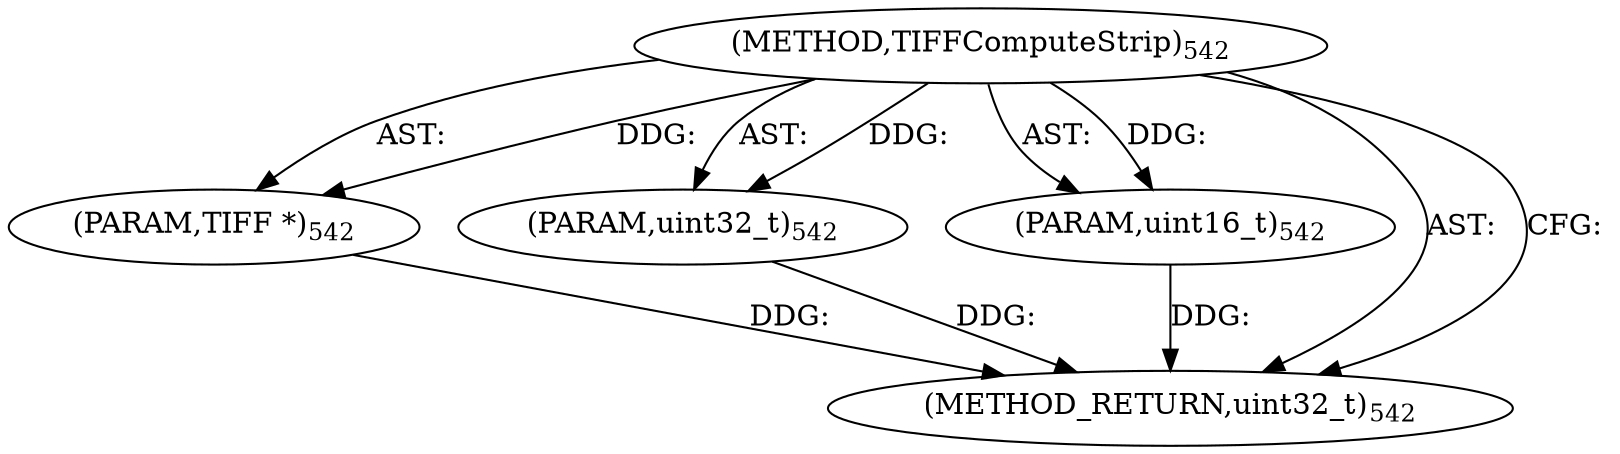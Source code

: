 digraph "TIFFComputeStrip" {  
"9121" [label = <(METHOD,TIFFComputeStrip)<SUB>542</SUB>> ]
"9122" [label = <(PARAM,TIFF *)<SUB>542</SUB>> ]
"9123" [label = <(PARAM,uint32_t)<SUB>542</SUB>> ]
"9124" [label = <(PARAM,uint16_t)<SUB>542</SUB>> ]
"9125" [label = <(METHOD_RETURN,uint32_t)<SUB>542</SUB>> ]
  "9121" -> "9122"  [ label = "AST: "] 
  "9121" -> "9123"  [ label = "AST: "] 
  "9121" -> "9124"  [ label = "AST: "] 
  "9121" -> "9125"  [ label = "AST: "] 
  "9121" -> "9125"  [ label = "CFG: "] 
  "9122" -> "9125"  [ label = "DDG: "] 
  "9123" -> "9125"  [ label = "DDG: "] 
  "9124" -> "9125"  [ label = "DDG: "] 
  "9121" -> "9122"  [ label = "DDG: "] 
  "9121" -> "9123"  [ label = "DDG: "] 
  "9121" -> "9124"  [ label = "DDG: "] 
}
